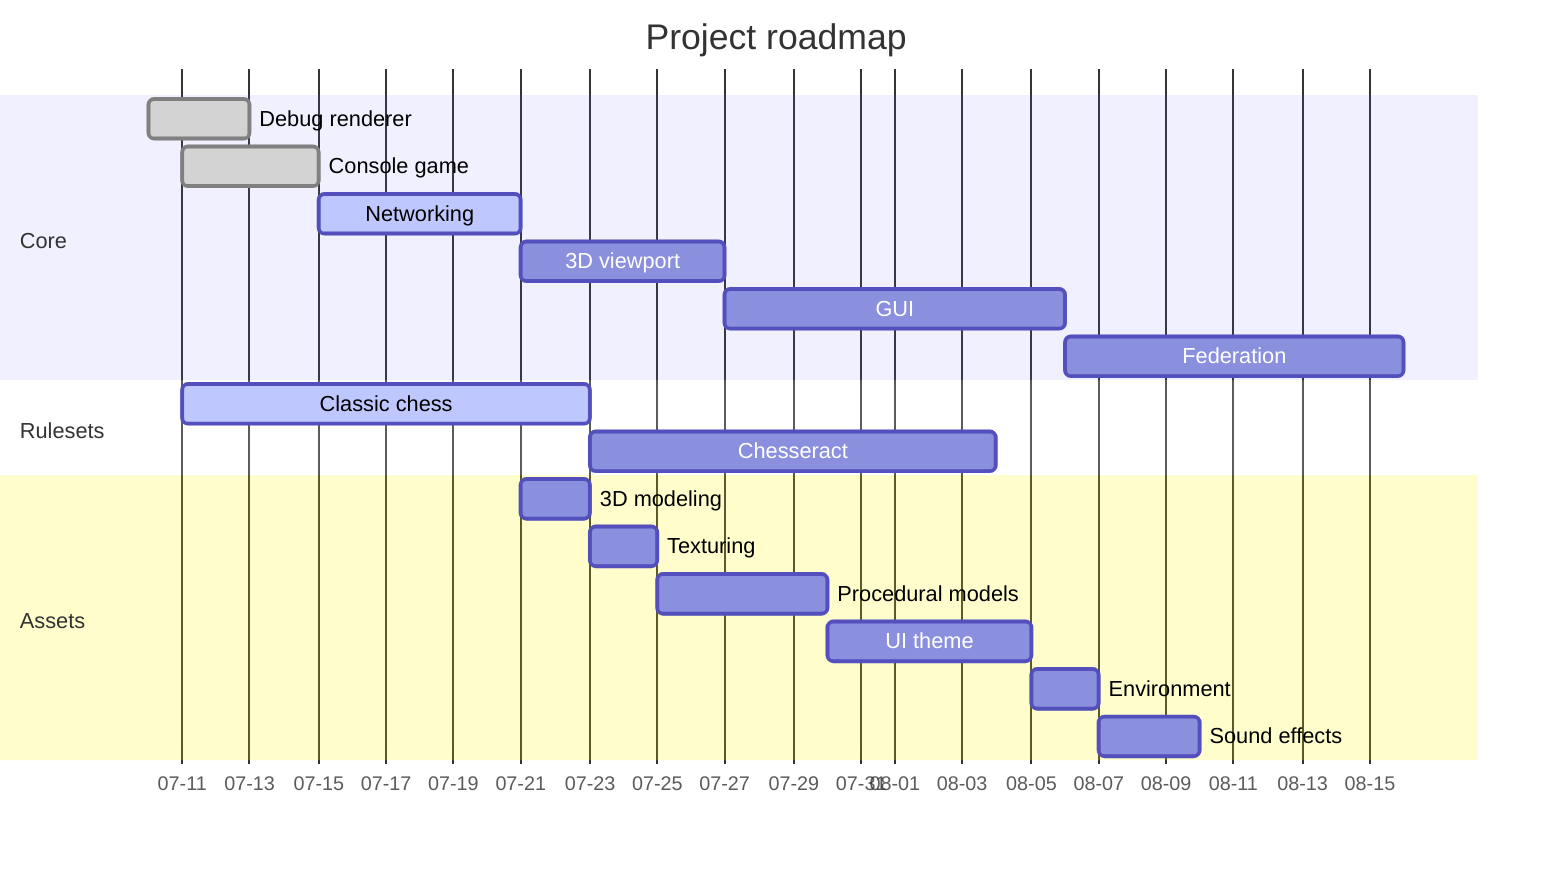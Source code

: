 gantt

	title Project roadmap
	axisFormat %m-%d

	section Core
		Debug renderer       :done, c1, 2021-07-10, 3d
		Console game         :done, c2, 2021-07-11, 4d
		Networking           :active, c3, after c2, 6d
		3D viewport          :c4, after c3 a2, 6d
		GUI                  :c5, after c4, 10d
		Federation           :c6, after c5, 10d

	section Rulesets
		Classic chess        :active, r1, 2021-07-11, 12d
		Chesseract           :r2, after r1, 12d

	section Assets
		3D modeling          :a1, after c3, 2d
		Texturing            :a2, after a1, 2d
		Procedural models    :a3, after a2, 5d
		UI theme             :a4, after a3, 6d
		Environment          :a5, after a4, 2d
		Sound effects        :a6, after a5, 3d